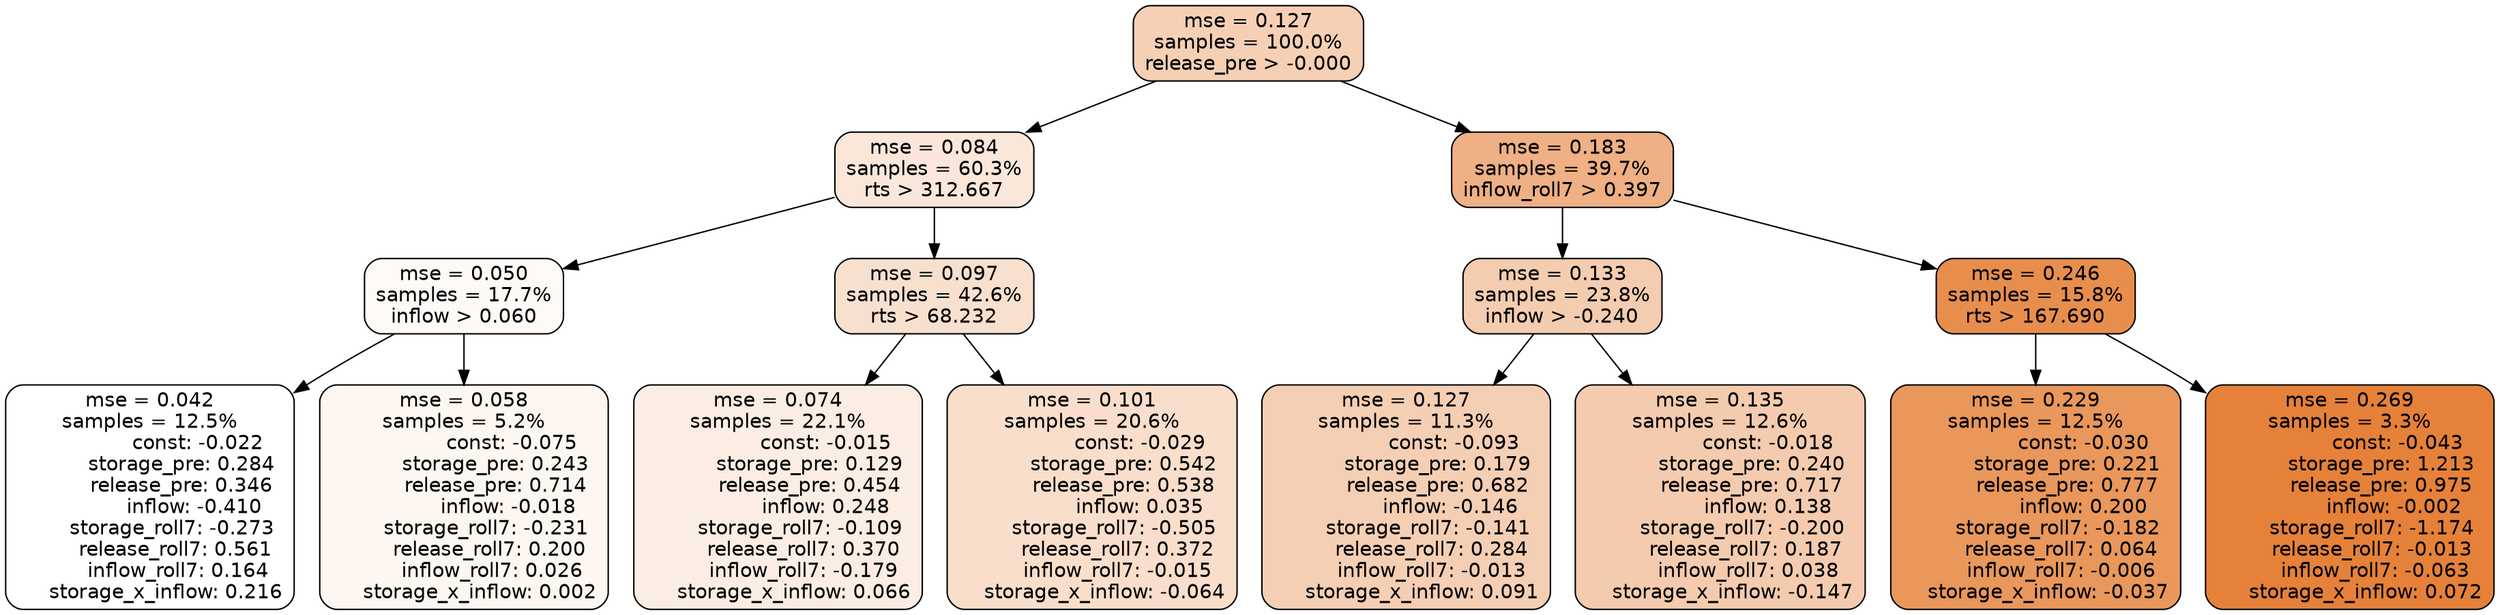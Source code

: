 digraph tree {
node [shape=rectangle, style="filled, rounded", color="black", fontname=helvetica] ;
edge [fontname=helvetica] ;
	"0" [label="mse = 0.127
samples = 100.0%
release_pre > -0.000", fillcolor="#f5d0b5"]
	"1" [label="mse = 0.084
samples = 60.3%
rts > 312.667", fillcolor="#fae7da"]
	"8" [label="mse = 0.183
samples = 39.7%
inflow_roll7 > 0.397", fillcolor="#eeb084"]
	"5" [label="mse = 0.050
samples = 17.7%
inflow > 0.060", fillcolor="#fefaf8"]
	"2" [label="mse = 0.097
samples = 42.6%
rts > 68.232", fillcolor="#f8e0cf"]
	"9" [label="mse = 0.133
samples = 23.8%
inflow > -0.240", fillcolor="#f4ccaf"]
	"12" [label="mse = 0.246
samples = 15.8%
rts > 167.690", fillcolor="#e78e4d"]
	"6" [label="mse = 0.042
samples = 12.5%
               const: -0.022
          storage_pre: 0.284
          release_pre: 0.346
              inflow: -0.410
       storage_roll7: -0.273
        release_roll7: 0.561
         inflow_roll7: 0.164
     storage_x_inflow: 0.216", fillcolor="#ffffff"]
	"7" [label="mse = 0.058
samples = 5.2%
               const: -0.075
          storage_pre: 0.243
          release_pre: 0.714
              inflow: -0.018
       storage_roll7: -0.231
        release_roll7: 0.200
         inflow_roll7: 0.026
     storage_x_inflow: 0.002", fillcolor="#fdf6f1"]
	"3" [label="mse = 0.074
samples = 22.1%
               const: -0.015
          storage_pre: 0.129
          release_pre: 0.454
               inflow: 0.248
       storage_roll7: -0.109
        release_roll7: 0.370
        inflow_roll7: -0.179
     storage_x_inflow: 0.066", fillcolor="#fbede3"]
	"4" [label="mse = 0.101
samples = 20.6%
               const: -0.029
          storage_pre: 0.542
          release_pre: 0.538
               inflow: 0.035
       storage_roll7: -0.505
        release_roll7: 0.372
        inflow_roll7: -0.015
    storage_x_inflow: -0.064", fillcolor="#f8decb"]
	"10" [label="mse = 0.127
samples = 11.3%
               const: -0.093
          storage_pre: 0.179
          release_pre: 0.682
              inflow: -0.146
       storage_roll7: -0.141
        release_roll7: 0.284
        inflow_roll7: -0.013
     storage_x_inflow: 0.091", fillcolor="#f5cfb4"]
	"11" [label="mse = 0.135
samples = 12.6%
               const: -0.018
          storage_pre: 0.240
          release_pre: 0.717
               inflow: 0.138
       storage_roll7: -0.200
        release_roll7: 0.187
         inflow_roll7: 0.038
    storage_x_inflow: -0.147", fillcolor="#f4cbae"]
	"13" [label="mse = 0.229
samples = 12.5%
               const: -0.030
          storage_pre: 0.221
          release_pre: 0.777
               inflow: 0.200
       storage_roll7: -0.182
        release_roll7: 0.064
        inflow_roll7: -0.006
    storage_x_inflow: -0.037", fillcolor="#e9975b"]
	"14" [label="mse = 0.269
samples = 3.3%
               const: -0.043
          storage_pre: 1.213
          release_pre: 0.975
              inflow: -0.002
       storage_roll7: -1.174
       release_roll7: -0.013
        inflow_roll7: -0.063
     storage_x_inflow: 0.072", fillcolor="#e58139"]

	"0" -> "1"
	"0" -> "8"
	"1" -> "2"
	"1" -> "5"
	"8" -> "9"
	"8" -> "12"
	"5" -> "6"
	"5" -> "7"
	"2" -> "3"
	"2" -> "4"
	"9" -> "10"
	"9" -> "11"
	"12" -> "13"
	"12" -> "14"
}